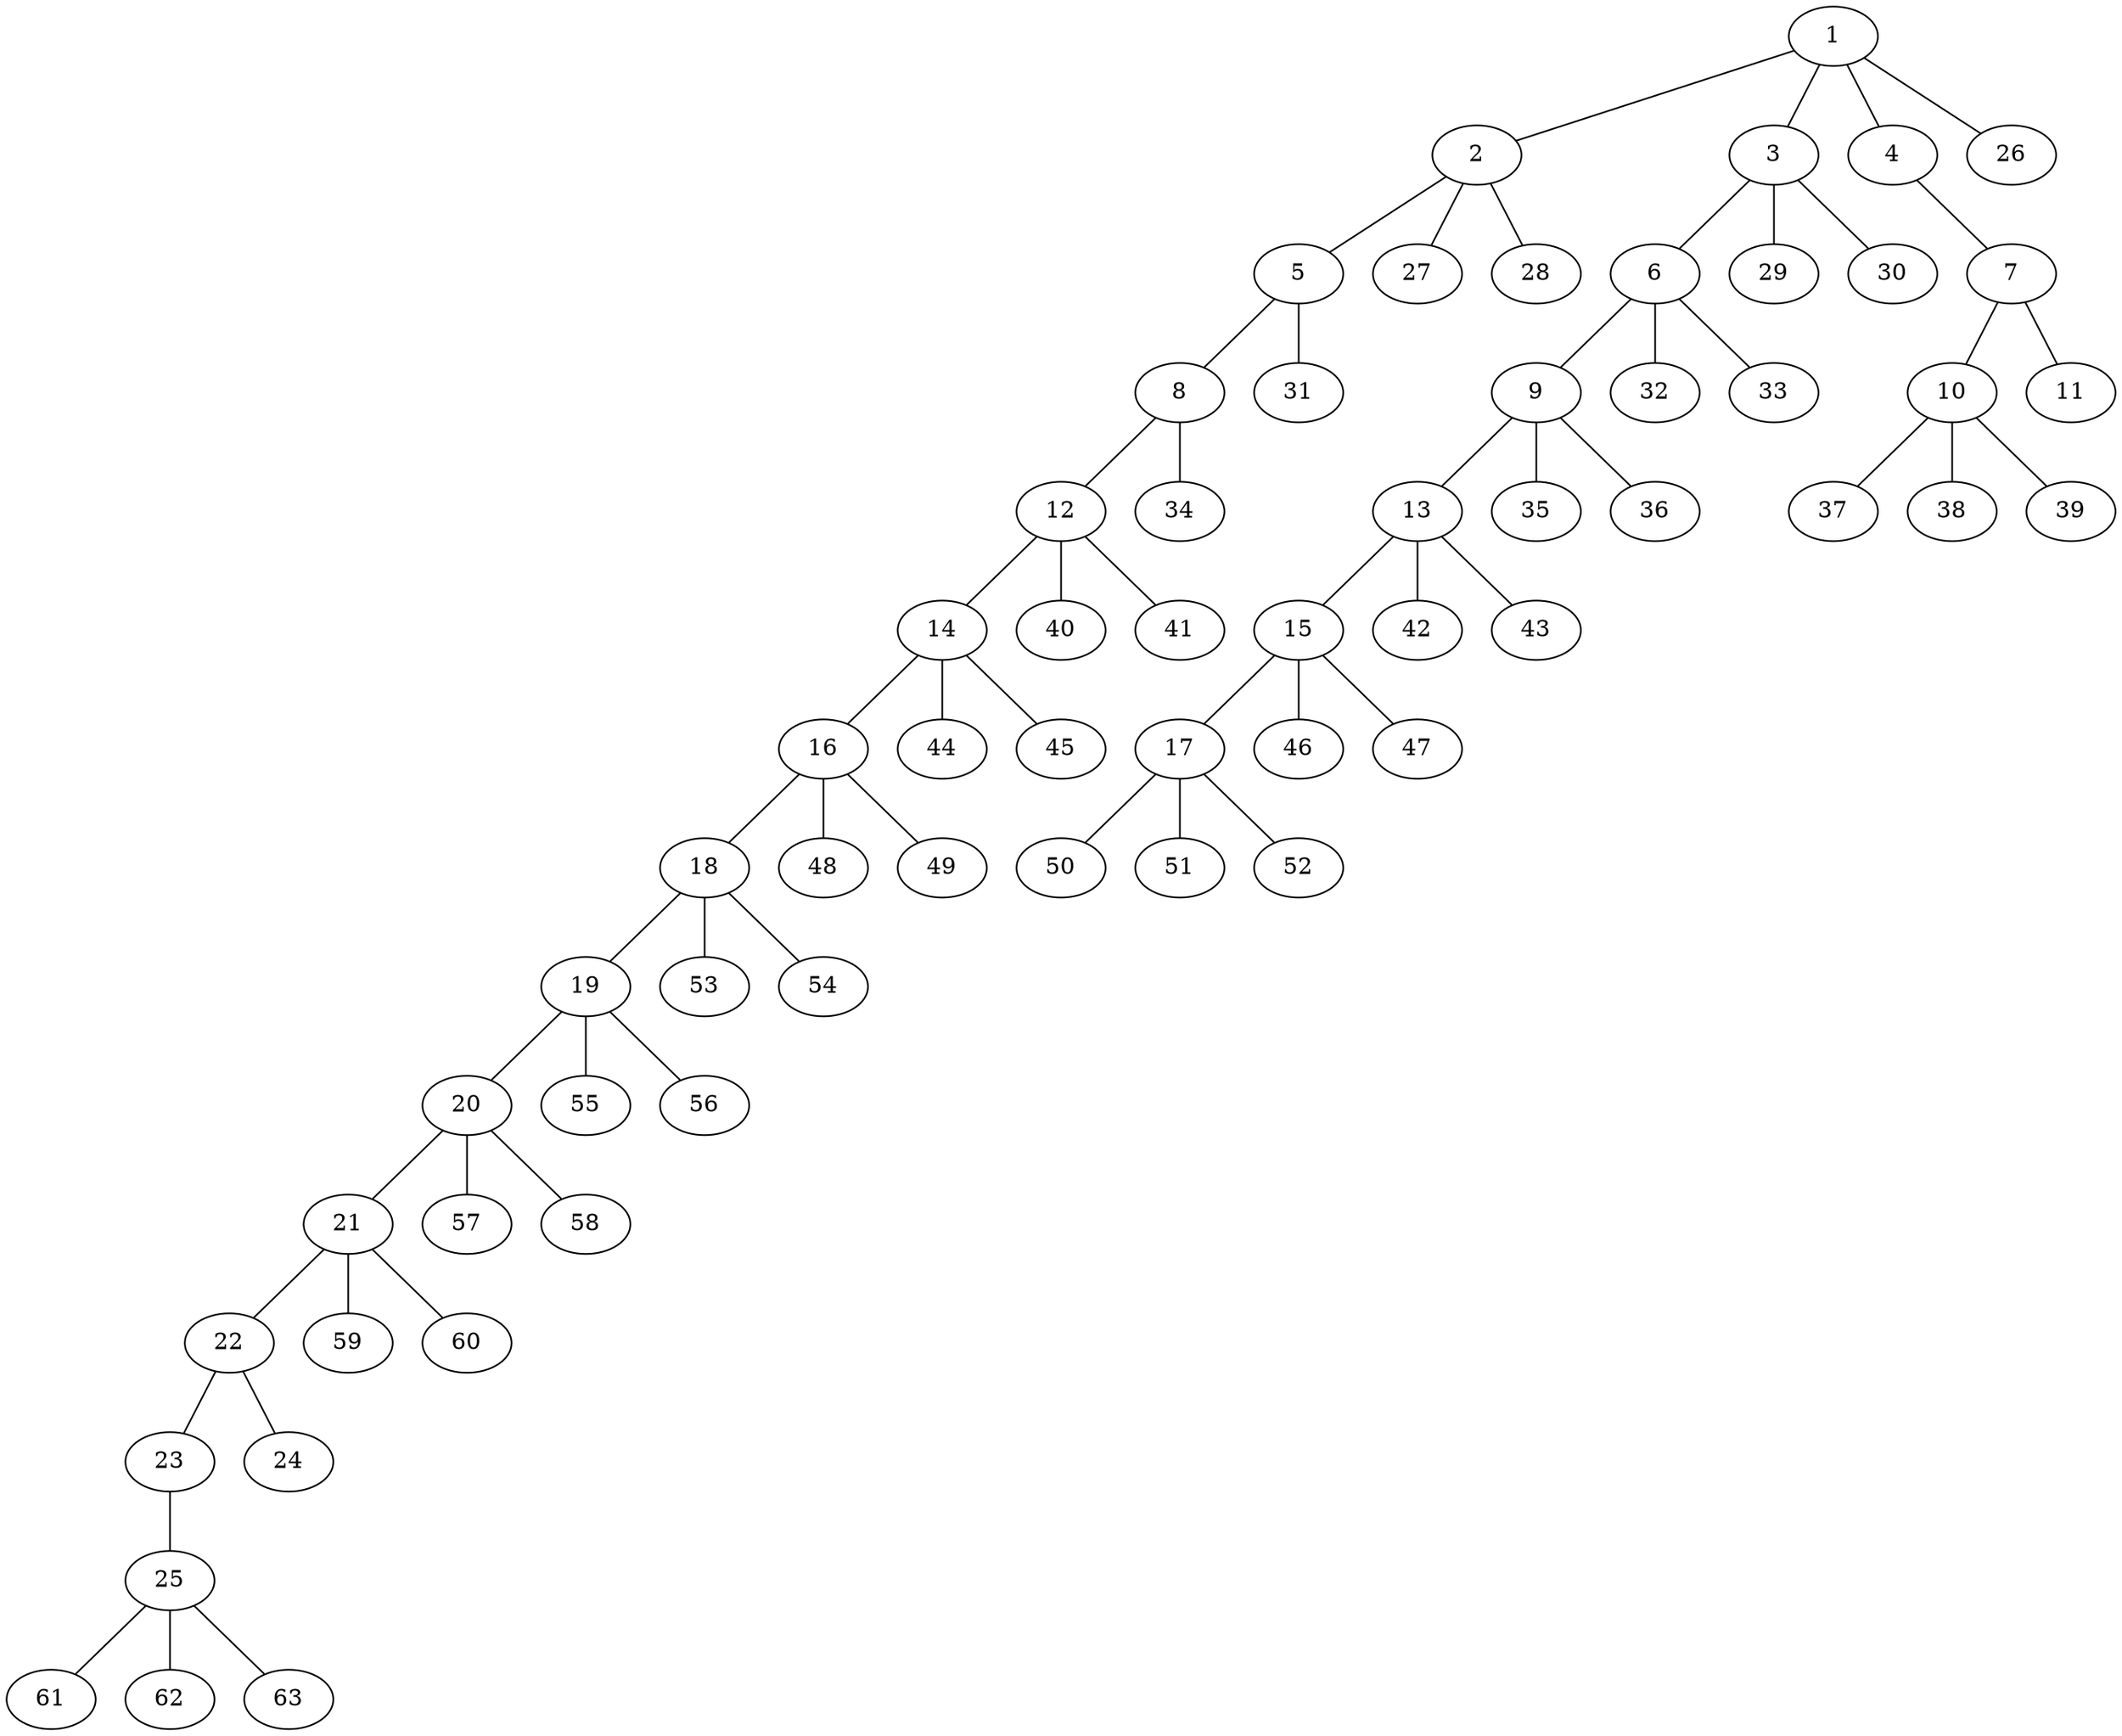 graph molecule_2524 {
	1	 [chem=C];
	2	 [chem=C];
	1 -- 2	 [valence=1];
	3	 [chem=C];
	1 -- 3	 [valence=1];
	4	 [chem=O];
	1 -- 4	 [valence=1];
	26	 [chem=H];
	1 -- 26	 [valence=1];
	5	 [chem=C];
	2 -- 5	 [valence=1];
	27	 [chem=H];
	2 -- 27	 [valence=1];
	28	 [chem=H];
	2 -- 28	 [valence=1];
	6	 [chem=C];
	3 -- 6	 [valence=1];
	29	 [chem=H];
	3 -- 29	 [valence=1];
	30	 [chem=H];
	3 -- 30	 [valence=1];
	7	 [chem=C];
	4 -- 7	 [valence=1];
	8	 [chem=C];
	5 -- 8	 [valence=2];
	31	 [chem=H];
	5 -- 31	 [valence=1];
	9	 [chem=C];
	6 -- 9	 [valence=1];
	32	 [chem=H];
	6 -- 32	 [valence=1];
	33	 [chem=H];
	6 -- 33	 [valence=1];
	10	 [chem=C];
	7 -- 10	 [valence=1];
	11	 [chem=O];
	7 -- 11	 [valence=2];
	12	 [chem=C];
	8 -- 12	 [valence=1];
	34	 [chem=H];
	8 -- 34	 [valence=1];
	13	 [chem=C];
	9 -- 13	 [valence=1];
	35	 [chem=H];
	9 -- 35	 [valence=1];
	36	 [chem=H];
	9 -- 36	 [valence=1];
	37	 [chem=H];
	10 -- 37	 [valence=1];
	38	 [chem=H];
	10 -- 38	 [valence=1];
	39	 [chem=H];
	10 -- 39	 [valence=1];
	14	 [chem=C];
	12 -- 14	 [valence=1];
	40	 [chem=H];
	12 -- 40	 [valence=1];
	41	 [chem=H];
	12 -- 41	 [valence=1];
	15	 [chem=C];
	13 -- 15	 [valence=1];
	42	 [chem=H];
	13 -- 42	 [valence=1];
	43	 [chem=H];
	13 -- 43	 [valence=1];
	16	 [chem=C];
	14 -- 16	 [valence=1];
	44	 [chem=H];
	14 -- 44	 [valence=1];
	45	 [chem=H];
	14 -- 45	 [valence=1];
	17	 [chem=C];
	15 -- 17	 [valence=1];
	46	 [chem=H];
	15 -- 46	 [valence=1];
	47	 [chem=H];
	15 -- 47	 [valence=1];
	18	 [chem=C];
	16 -- 18	 [valence=1];
	48	 [chem=H];
	16 -- 48	 [valence=1];
	49	 [chem=H];
	16 -- 49	 [valence=1];
	50	 [chem=H];
	17 -- 50	 [valence=1];
	51	 [chem=H];
	17 -- 51	 [valence=1];
	52	 [chem=H];
	17 -- 52	 [valence=1];
	19	 [chem=C];
	18 -- 19	 [valence=1];
	53	 [chem=H];
	18 -- 53	 [valence=1];
	54	 [chem=H];
	18 -- 54	 [valence=1];
	20	 [chem=C];
	19 -- 20	 [valence=1];
	55	 [chem=H];
	19 -- 55	 [valence=1];
	56	 [chem=H];
	19 -- 56	 [valence=1];
	21	 [chem=C];
	20 -- 21	 [valence=1];
	57	 [chem=H];
	20 -- 57	 [valence=1];
	58	 [chem=H];
	20 -- 58	 [valence=1];
	22	 [chem=C];
	21 -- 22	 [valence=1];
	59	 [chem=H];
	21 -- 59	 [valence=1];
	60	 [chem=H];
	21 -- 60	 [valence=1];
	23	 [chem=O];
	22 -- 23	 [valence=1];
	24	 [chem=O];
	22 -- 24	 [valence=2];
	25	 [chem=C];
	23 -- 25	 [valence=1];
	61	 [chem=H];
	25 -- 61	 [valence=1];
	62	 [chem=H];
	25 -- 62	 [valence=1];
	63	 [chem=H];
	25 -- 63	 [valence=1];
}
